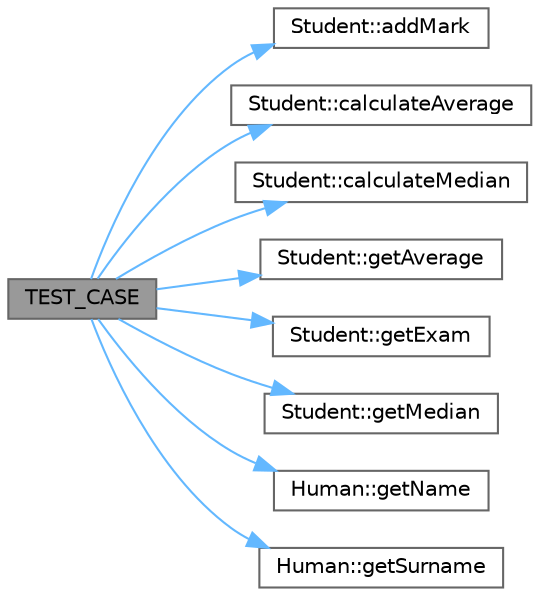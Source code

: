 digraph "TEST_CASE"
{
 // LATEX_PDF_SIZE
  bgcolor="transparent";
  edge [fontname=Helvetica,fontsize=10,labelfontname=Helvetica,labelfontsize=10];
  node [fontname=Helvetica,fontsize=10,shape=box,height=0.2,width=0.4];
  rankdir="LR";
  Node1 [id="Node000001",label="TEST_CASE",height=0.2,width=0.4,color="gray40", fillcolor="grey60", style="filled", fontcolor="black",tooltip=" "];
  Node1 -> Node2 [id="edge1_Node000001_Node000002",color="steelblue1",style="solid",tooltip=" "];
  Node2 [id="Node000002",label="Student::addMark",height=0.2,width=0.4,color="grey40", fillcolor="white", style="filled",URL="$class_student.html#aac4c1b512bd0cc6810324279f2a26d23",tooltip=" "];
  Node1 -> Node3 [id="edge2_Node000001_Node000003",color="steelblue1",style="solid",tooltip=" "];
  Node3 [id="Node000003",label="Student::calculateAverage",height=0.2,width=0.4,color="grey40", fillcolor="white", style="filled",URL="$class_student.html#a1dec1372297b03b74868ac35f29558df",tooltip=" "];
  Node1 -> Node4 [id="edge3_Node000001_Node000004",color="steelblue1",style="solid",tooltip=" "];
  Node4 [id="Node000004",label="Student::calculateMedian",height=0.2,width=0.4,color="grey40", fillcolor="white", style="filled",URL="$class_student.html#a9a4ac80e7bec0ec0eacb6b2af8369641",tooltip=" "];
  Node1 -> Node5 [id="edge4_Node000001_Node000005",color="steelblue1",style="solid",tooltip=" "];
  Node5 [id="Node000005",label="Student::getAverage",height=0.2,width=0.4,color="grey40", fillcolor="white", style="filled",URL="$class_student.html#a2b738bfaac4dce882b05dbb056ac327e",tooltip=" "];
  Node1 -> Node6 [id="edge5_Node000001_Node000006",color="steelblue1",style="solid",tooltip=" "];
  Node6 [id="Node000006",label="Student::getExam",height=0.2,width=0.4,color="grey40", fillcolor="white", style="filled",URL="$class_student.html#a9f22f9beb6dfec1d0f2062636180768a",tooltip=" "];
  Node1 -> Node7 [id="edge6_Node000001_Node000007",color="steelblue1",style="solid",tooltip=" "];
  Node7 [id="Node000007",label="Student::getMedian",height=0.2,width=0.4,color="grey40", fillcolor="white", style="filled",URL="$class_student.html#aabe9a8bc063b2c52064db1d71f640d66",tooltip=" "];
  Node1 -> Node8 [id="edge7_Node000001_Node000008",color="steelblue1",style="solid",tooltip=" "];
  Node8 [id="Node000008",label="Human::getName",height=0.2,width=0.4,color="grey40", fillcolor="white", style="filled",URL="$class_human.html#a69a27e7bc681ed227041ea40e894e401",tooltip=" "];
  Node1 -> Node9 [id="edge8_Node000001_Node000009",color="steelblue1",style="solid",tooltip=" "];
  Node9 [id="Node000009",label="Human::getSurname",height=0.2,width=0.4,color="grey40", fillcolor="white", style="filled",URL="$class_human.html#aaebff100983c200379f837c9aff67672",tooltip=" "];
}
